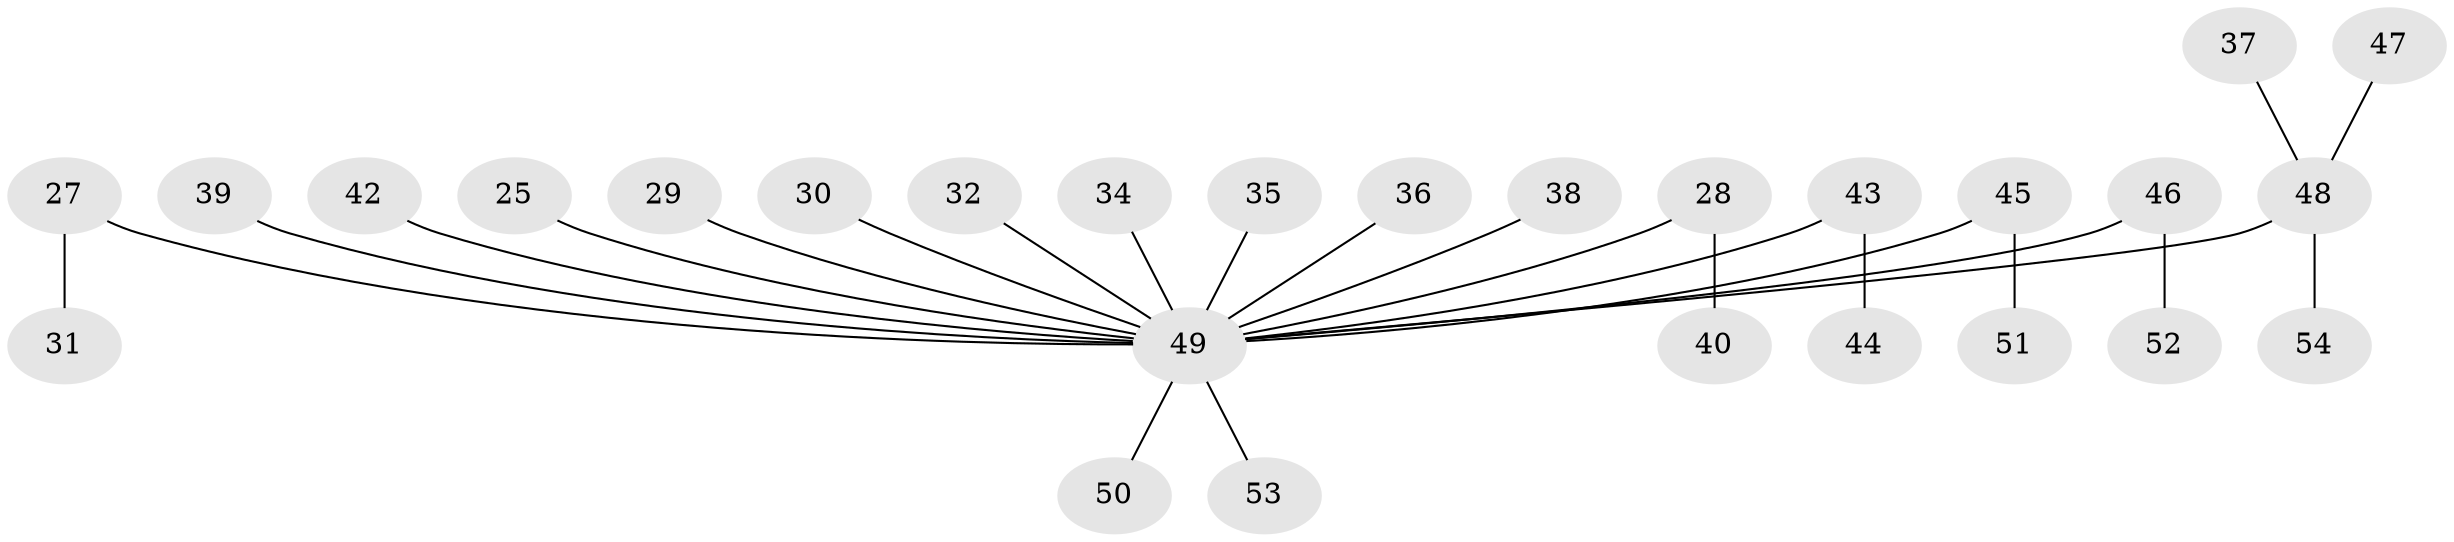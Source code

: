 // original degree distribution, {5: 0.05555555555555555, 3: 0.12962962962962962, 2: 0.2962962962962963, 8: 0.018518518518518517, 4: 0.018518518518518517, 1: 0.48148148148148145}
// Generated by graph-tools (version 1.1) at 2025/53/03/09/25 04:53:44]
// undirected, 27 vertices, 26 edges
graph export_dot {
graph [start="1"]
  node [color=gray90,style=filled];
  25;
  27;
  28;
  29;
  30;
  31;
  32;
  34;
  35;
  36;
  37;
  38;
  39;
  40;
  42;
  43;
  44;
  45;
  46;
  47;
  48 [super="+16"];
  49 [super="+18+41+33"];
  50;
  51;
  52;
  53;
  54;
  25 -- 49;
  27 -- 31;
  27 -- 49;
  28 -- 40;
  28 -- 49;
  29 -- 49;
  30 -- 49;
  32 -- 49;
  34 -- 49;
  35 -- 49;
  36 -- 49;
  37 -- 48;
  38 -- 49;
  39 -- 49;
  42 -- 49;
  43 -- 44;
  43 -- 49;
  45 -- 51;
  45 -- 49;
  46 -- 52;
  46 -- 49;
  47 -- 48;
  48 -- 54;
  48 -- 49;
  49 -- 50;
  49 -- 53;
}
